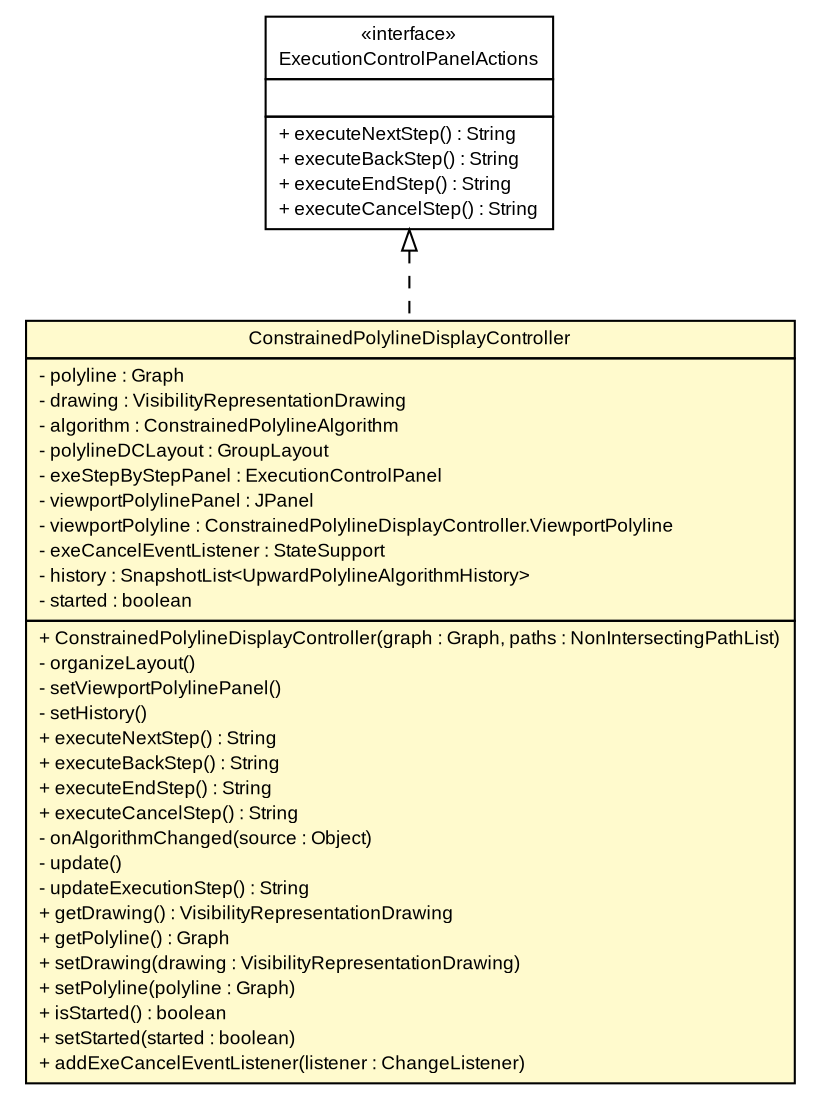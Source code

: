 #!/usr/local/bin/dot
#
# Class diagram 
# Generated by UMLGraph version R5_6 (http://www.umlgraph.org/)
#

digraph G {
	edge [fontname="arial",fontsize=10,labelfontname="arial",labelfontsize=10];
	node [fontname="arial",fontsize=10,shape=plaintext];
	nodesep=0.25;
	ranksep=0.5;
	// pfc.controllers.algorithms.ExecutionControlPanelActions
	c4140 [label=<<table title="pfc.controllers.algorithms.ExecutionControlPanelActions" border="0" cellborder="1" cellspacing="0" cellpadding="2" port="p" href="./ExecutionControlPanelActions.html">
		<tr><td><table border="0" cellspacing="0" cellpadding="1">
<tr><td align="center" balign="center"> &#171;interface&#187; </td></tr>
<tr><td align="center" balign="center"> ExecutionControlPanelActions </td></tr>
		</table></td></tr>
		<tr><td><table border="0" cellspacing="0" cellpadding="1">
<tr><td align="left" balign="left">  </td></tr>
		</table></td></tr>
		<tr><td><table border="0" cellspacing="0" cellpadding="1">
<tr><td align="left" balign="left"> + executeNextStep() : String </td></tr>
<tr><td align="left" balign="left"> + executeBackStep() : String </td></tr>
<tr><td align="left" balign="left"> + executeEndStep() : String </td></tr>
<tr><td align="left" balign="left"> + executeCancelStep() : String </td></tr>
		</table></td></tr>
		</table>>, URL="./ExecutionControlPanelActions.html", fontname="arial", fontcolor="black", fontsize=9.0];
	// pfc.controllers.algorithms.ConstrainedPolylineDisplayController
	c4145 [label=<<table title="pfc.controllers.algorithms.ConstrainedPolylineDisplayController" border="0" cellborder="1" cellspacing="0" cellpadding="2" port="p" bgcolor="lemonChiffon" href="./ConstrainedPolylineDisplayController.html">
		<tr><td><table border="0" cellspacing="0" cellpadding="1">
<tr><td align="center" balign="center"> ConstrainedPolylineDisplayController </td></tr>
		</table></td></tr>
		<tr><td><table border="0" cellspacing="0" cellpadding="1">
<tr><td align="left" balign="left"> - polyline : Graph </td></tr>
<tr><td align="left" balign="left"> - drawing : VisibilityRepresentationDrawing </td></tr>
<tr><td align="left" balign="left"> - algorithm : ConstrainedPolylineAlgorithm </td></tr>
<tr><td align="left" balign="left"> - polylineDCLayout : GroupLayout </td></tr>
<tr><td align="left" balign="left"> - exeStepByStepPanel : ExecutionControlPanel </td></tr>
<tr><td align="left" balign="left"> - viewportPolylinePanel : JPanel </td></tr>
<tr><td align="left" balign="left"> - viewportPolyline : ConstrainedPolylineDisplayController.ViewportPolyline </td></tr>
<tr><td align="left" balign="left"> - exeCancelEventListener : StateSupport </td></tr>
<tr><td align="left" balign="left"> - history : SnapshotList&lt;UpwardPolylineAlgorithmHistory&gt; </td></tr>
<tr><td align="left" balign="left"> - started : boolean </td></tr>
		</table></td></tr>
		<tr><td><table border="0" cellspacing="0" cellpadding="1">
<tr><td align="left" balign="left"> + ConstrainedPolylineDisplayController(graph : Graph, paths : NonIntersectingPathList) </td></tr>
<tr><td align="left" balign="left"> - organizeLayout() </td></tr>
<tr><td align="left" balign="left"> - setViewportPolylinePanel() </td></tr>
<tr><td align="left" balign="left"> - setHistory() </td></tr>
<tr><td align="left" balign="left"> + executeNextStep() : String </td></tr>
<tr><td align="left" balign="left"> + executeBackStep() : String </td></tr>
<tr><td align="left" balign="left"> + executeEndStep() : String </td></tr>
<tr><td align="left" balign="left"> + executeCancelStep() : String </td></tr>
<tr><td align="left" balign="left"> - onAlgorithmChanged(source : Object) </td></tr>
<tr><td align="left" balign="left"> - update() </td></tr>
<tr><td align="left" balign="left"> - updateExecutionStep() : String </td></tr>
<tr><td align="left" balign="left"> + getDrawing() : VisibilityRepresentationDrawing </td></tr>
<tr><td align="left" balign="left"> + getPolyline() : Graph </td></tr>
<tr><td align="left" balign="left"> + setDrawing(drawing : VisibilityRepresentationDrawing) </td></tr>
<tr><td align="left" balign="left"> + setPolyline(polyline : Graph) </td></tr>
<tr><td align="left" balign="left"> + isStarted() : boolean </td></tr>
<tr><td align="left" balign="left"> + setStarted(started : boolean) </td></tr>
<tr><td align="left" balign="left"> + addExeCancelEventListener(listener : ChangeListener) </td></tr>
		</table></td></tr>
		</table>>, URL="./ConstrainedPolylineDisplayController.html", fontname="arial", fontcolor="black", fontsize=9.0];
	//pfc.controllers.algorithms.ConstrainedPolylineDisplayController implements pfc.controllers.algorithms.ExecutionControlPanelActions
	c4140:p -> c4145:p [dir=back,arrowtail=empty,style=dashed];
}

